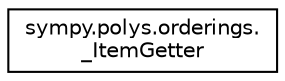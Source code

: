 digraph "Graphical Class Hierarchy"
{
 // LATEX_PDF_SIZE
  edge [fontname="Helvetica",fontsize="10",labelfontname="Helvetica",labelfontsize="10"];
  node [fontname="Helvetica",fontsize="10",shape=record];
  rankdir="LR";
  Node0 [label="sympy.polys.orderings.\l_ItemGetter",height=0.2,width=0.4,color="black", fillcolor="white", style="filled",URL="$classsympy_1_1polys_1_1orderings_1_1__ItemGetter.html",tooltip=" "];
}
